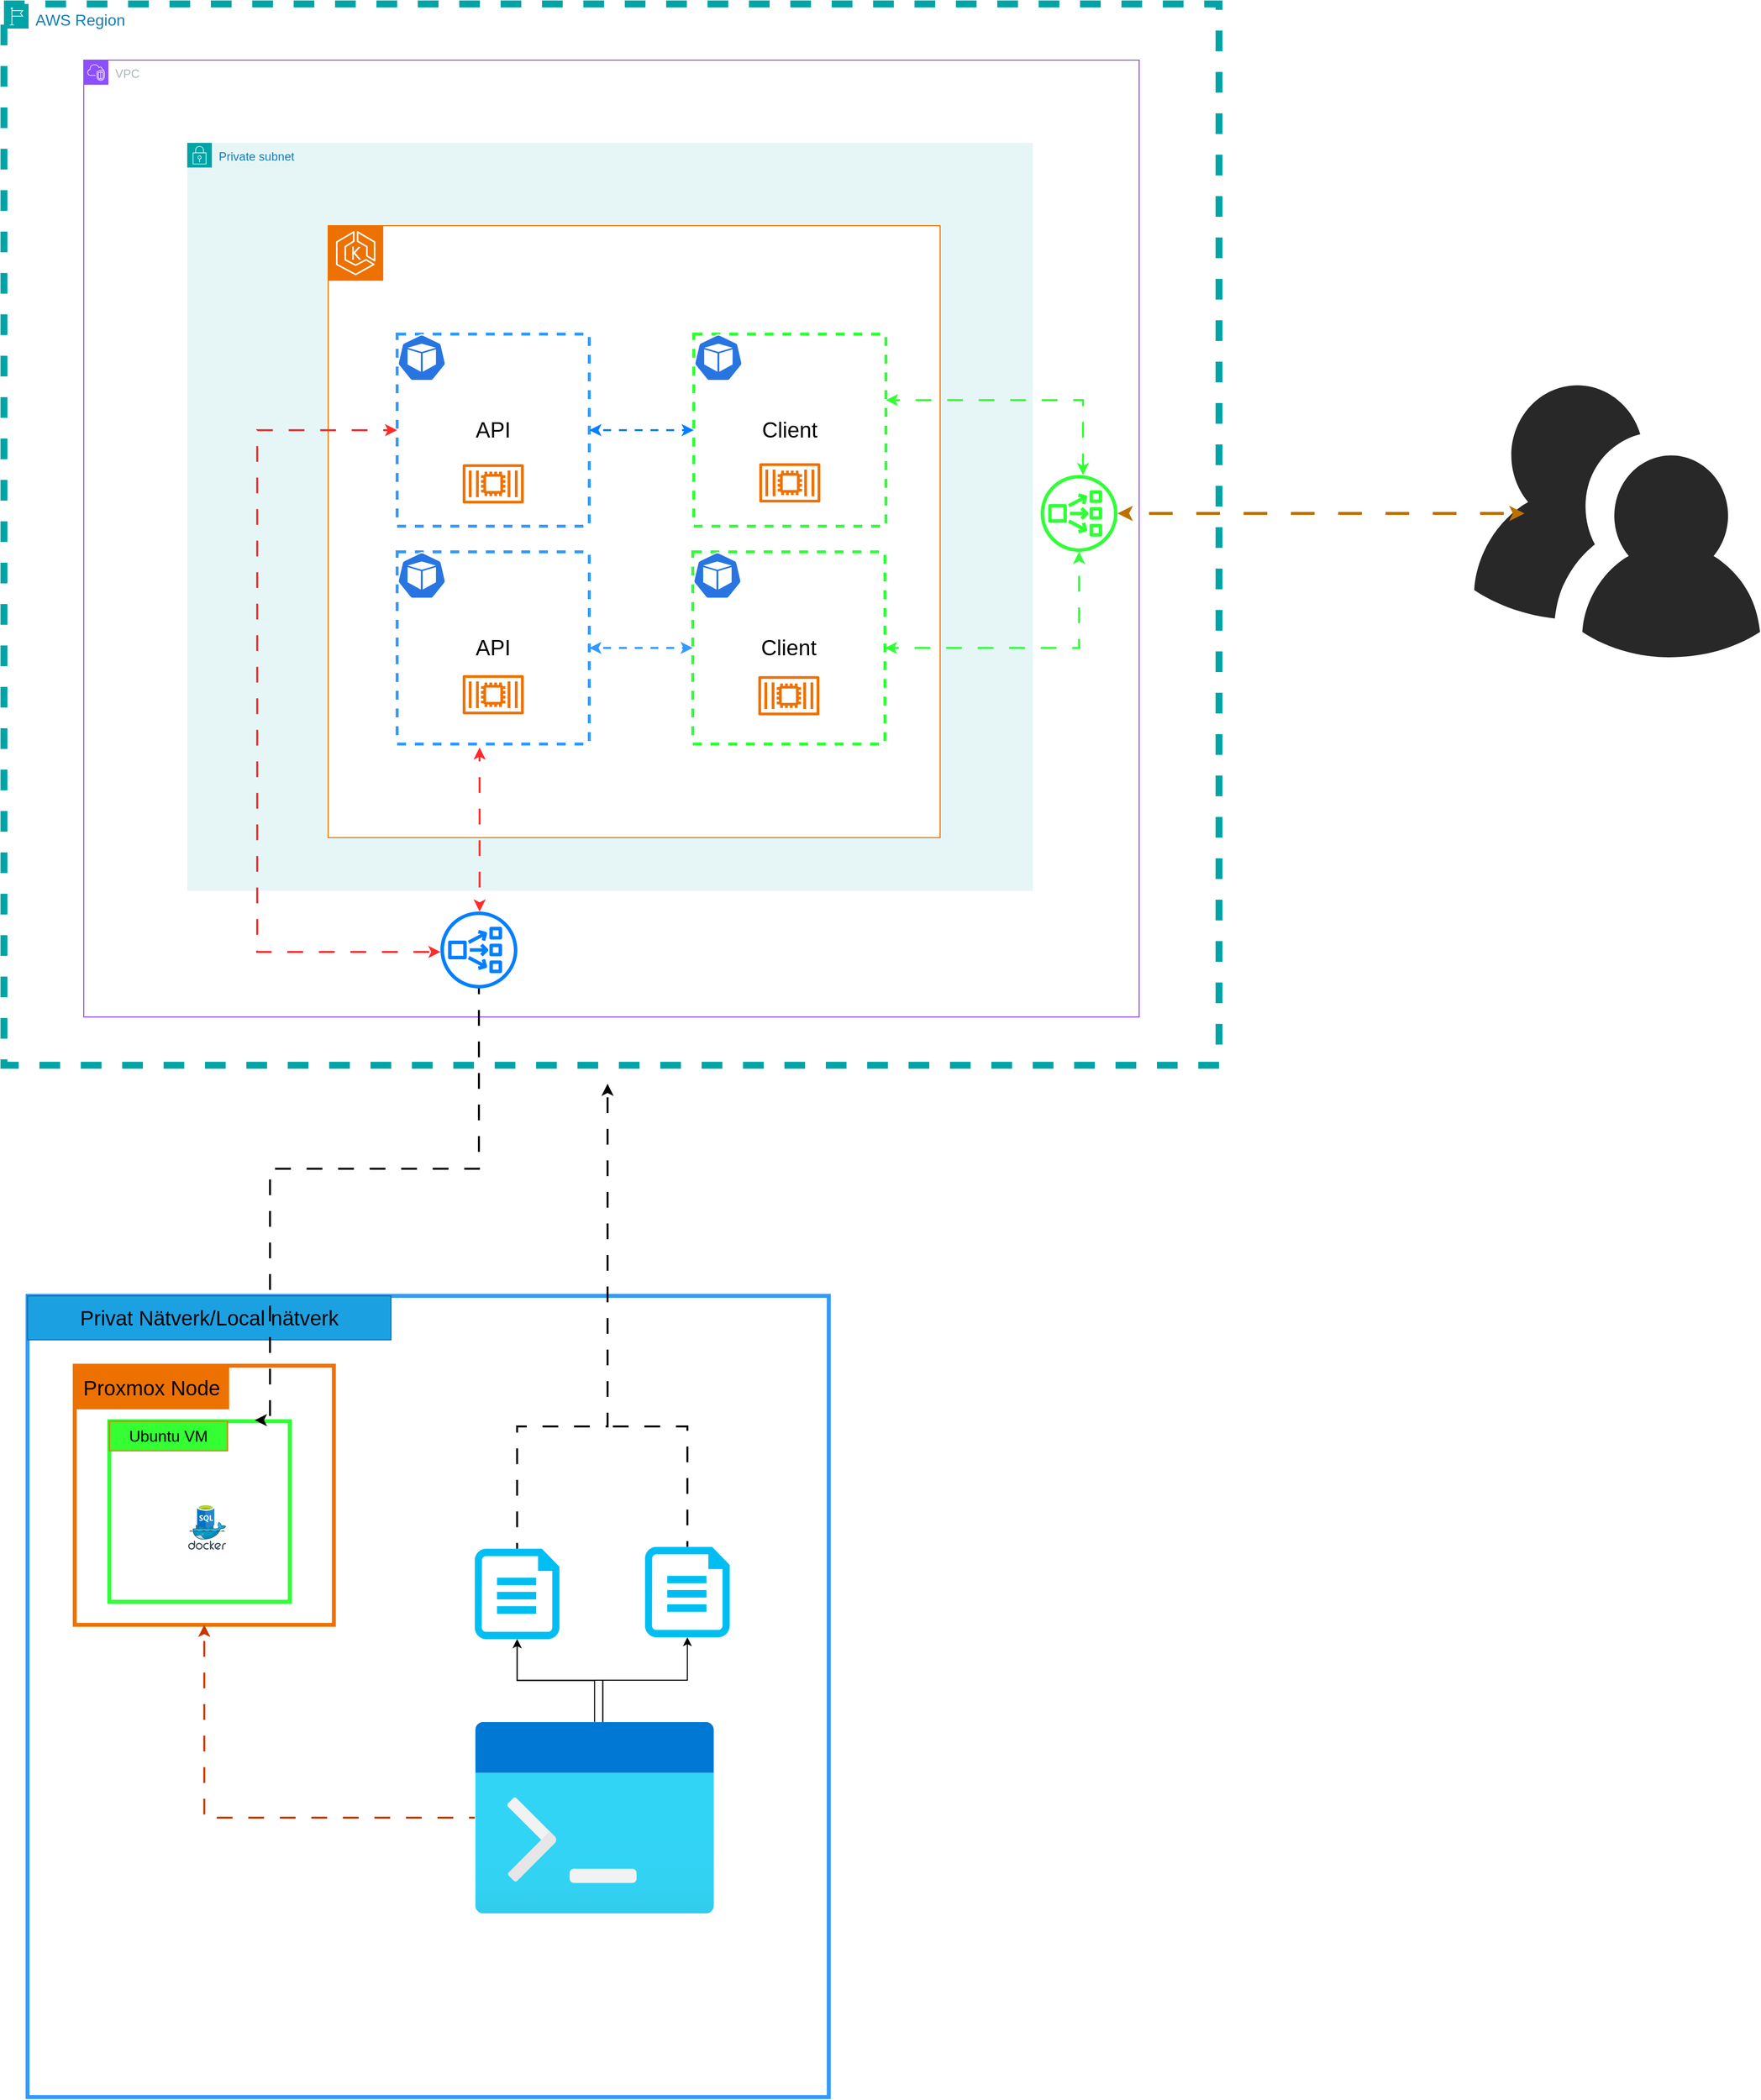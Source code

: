 <mxfile version="25.0.3">
  <diagram name="Page-1" id="o3ooT7rV2d0h0Me1zqcX">
    <mxGraphModel dx="3980" dy="2143" grid="0" gridSize="10" guides="1" tooltips="1" connect="1" arrows="1" fold="1" page="0" pageScale="1" pageWidth="850" pageHeight="1100" math="0" shadow="0">
      <root>
        <mxCell id="0" />
        <mxCell id="1" parent="0" />
        <mxCell id="SDJlorOhS6qWwm5NHoUa-18" value="&lt;font style=&quot;font-size: 16px;&quot;&gt;AWS Region&lt;/font&gt;" style="points=[[0,0],[0.25,0],[0.5,0],[0.75,0],[1,0],[1,0.25],[1,0.5],[1,0.75],[1,1],[0.75,1],[0.5,1],[0.25,1],[0,1],[0,0.75],[0,0.5],[0,0.25]];outlineConnect=0;gradientColor=none;html=1;whiteSpace=wrap;fontSize=12;fontStyle=0;container=1;pointerEvents=0;collapsible=0;recursiveResize=0;shape=mxgraph.aws4.group;grIcon=mxgraph.aws4.group_region;strokeColor=#00A4A6;fillColor=default;verticalAlign=top;align=left;spacingLeft=30;fontColor=#147EBA;strokeWidth=7;dashed=1;" parent="1" vertex="1">
          <mxGeometry x="-10" y="228" width="1233" height="1077" as="geometry" />
        </mxCell>
        <mxCell id="SDJlorOhS6qWwm5NHoUa-13" value="Private subnet" style="points=[[0,0],[0.25,0],[0.5,0],[0.75,0],[1,0],[1,0.25],[1,0.5],[1,0.75],[1,1],[0.75,1],[0.5,1],[0.25,1],[0,1],[0,0.75],[0,0.5],[0,0.25]];outlineConnect=0;gradientColor=none;html=1;whiteSpace=wrap;fontSize=12;fontStyle=0;container=1;pointerEvents=0;collapsible=0;recursiveResize=0;shape=mxgraph.aws4.group;grIcon=mxgraph.aws4.group_security_group;grStroke=0;strokeColor=#00A4A6;fillColor=#E6F6F7;verticalAlign=top;align=left;spacingLeft=30;fontColor=#147EBA;dashed=0;" parent="SDJlorOhS6qWwm5NHoUa-18" vertex="1">
          <mxGeometry x="186" y="141" width="858" height="759" as="geometry" />
        </mxCell>
        <mxCell id="SDJlorOhS6qWwm5NHoUa-21" value="" style="group;movable=1;resizable=1;rotatable=1;deletable=1;editable=1;locked=0;connectable=1;fillColor=#000000;" parent="SDJlorOhS6qWwm5NHoUa-13" vertex="1" connectable="0">
          <mxGeometry x="143" y="84" width="621" height="621" as="geometry" />
        </mxCell>
        <mxCell id="SDJlorOhS6qWwm5NHoUa-19" value="" style="whiteSpace=wrap;html=1;aspect=fixed;strokeColor=#ED7100;container=0;movable=1;resizable=1;rotatable=1;deletable=1;editable=1;locked=0;connectable=1;align=left;" parent="SDJlorOhS6qWwm5NHoUa-21" vertex="1">
          <mxGeometry width="621" height="621" as="geometry" />
        </mxCell>
        <mxCell id="SDJlorOhS6qWwm5NHoUa-5" value="" style="sketch=0;points=[[0,0,0],[0.25,0,0],[0.5,0,0],[0.75,0,0],[1,0,0],[0,1,0],[0.25,1,0],[0.5,1,0],[0.75,1,0],[1,1,0],[0,0.25,0],[0,0.5,0],[0,0.75,0],[1,0.25,0],[1,0.5,0],[1,0.75,0]];outlineConnect=0;fontColor=#232F3E;fillColor=#ED7100;strokeColor=#ffffff;dashed=0;verticalLabelPosition=bottom;verticalAlign=top;align=center;html=1;fontSize=12;fontStyle=0;aspect=fixed;shape=mxgraph.aws4.resourceIcon;resIcon=mxgraph.aws4.eks;container=0;movable=1;resizable=1;rotatable=1;deletable=1;editable=1;locked=0;connectable=1;" parent="SDJlorOhS6qWwm5NHoUa-21" vertex="1">
          <mxGeometry width="55.884" height="55.884" as="geometry" />
        </mxCell>
        <mxCell id="dqr3UYbYcaVmSowWFeGg-7" value="" style="group" vertex="1" connectable="0" parent="SDJlorOhS6qWwm5NHoUa-21">
          <mxGeometry x="70" y="110" width="195" height="195" as="geometry" />
        </mxCell>
        <mxCell id="dqr3UYbYcaVmSowWFeGg-1" value="&lt;font style=&quot;font-size: 22px;&quot;&gt;API&lt;/font&gt;" style="whiteSpace=wrap;html=1;aspect=fixed;fillColor=#FFFFFF;strokeColor=#3399FF;dashed=1;strokeWidth=3;" vertex="1" parent="dqr3UYbYcaVmSowWFeGg-7">
          <mxGeometry width="195" height="195" as="geometry" />
        </mxCell>
        <mxCell id="dqr3UYbYcaVmSowWFeGg-6" value="" style="aspect=fixed;sketch=0;html=1;dashed=0;whitespace=wrap;verticalLabelPosition=bottom;verticalAlign=top;fillColor=#2875E2;strokeColor=#ffffff;points=[[0.005,0.63,0],[0.1,0.2,0],[0.9,0.2,0],[0.5,0,0],[0.995,0.63,0],[0.72,0.99,0],[0.5,1,0],[0.28,0.99,0]];shape=mxgraph.kubernetes.icon2;prIcon=pod" vertex="1" parent="dqr3UYbYcaVmSowWFeGg-7">
          <mxGeometry width="50" height="48" as="geometry" />
        </mxCell>
        <mxCell id="dqr3UYbYcaVmSowWFeGg-54" value="" style="sketch=0;outlineConnect=0;fontColor=#232F3E;gradientColor=none;fillColor=#ED7100;strokeColor=none;dashed=0;verticalLabelPosition=bottom;verticalAlign=top;align=center;html=1;fontSize=12;fontStyle=0;aspect=fixed;pointerEvents=1;shape=mxgraph.aws4.container_2;" vertex="1" parent="dqr3UYbYcaVmSowWFeGg-7">
          <mxGeometry x="66.53" y="132" width="61.94" height="40" as="geometry" />
        </mxCell>
        <mxCell id="dqr3UYbYcaVmSowWFeGg-16" value="" style="group" vertex="1" connectable="0" parent="SDJlorOhS6qWwm5NHoUa-21">
          <mxGeometry x="70" y="331" width="195" height="195" as="geometry" />
        </mxCell>
        <mxCell id="dqr3UYbYcaVmSowWFeGg-17" value="&lt;font style=&quot;font-size: 22px;&quot;&gt;API&lt;/font&gt;" style="whiteSpace=wrap;html=1;aspect=fixed;fillColor=#FFFFFF;strokeColor=#3399FF;dashed=1;strokeWidth=3;" vertex="1" parent="dqr3UYbYcaVmSowWFeGg-16">
          <mxGeometry width="195" height="195" as="geometry" />
        </mxCell>
        <mxCell id="dqr3UYbYcaVmSowWFeGg-18" value="" style="aspect=fixed;sketch=0;html=1;dashed=0;whitespace=wrap;verticalLabelPosition=bottom;verticalAlign=top;fillColor=#2875E2;strokeColor=#ffffff;points=[[0.005,0.63,0],[0.1,0.2,0],[0.9,0.2,0],[0.5,0,0],[0.995,0.63,0],[0.72,0.99,0],[0.5,1,0],[0.28,0.99,0]];shape=mxgraph.kubernetes.icon2;prIcon=pod" vertex="1" parent="dqr3UYbYcaVmSowWFeGg-16">
          <mxGeometry width="50" height="48" as="geometry" />
        </mxCell>
        <mxCell id="dqr3UYbYcaVmSowWFeGg-50" value="" style="sketch=0;outlineConnect=0;fontColor=#232F3E;gradientColor=none;fillColor=#ED7100;strokeColor=none;dashed=0;verticalLabelPosition=bottom;verticalAlign=top;align=center;html=1;fontSize=12;fontStyle=0;aspect=fixed;pointerEvents=1;shape=mxgraph.aws4.container_2;" vertex="1" parent="dqr3UYbYcaVmSowWFeGg-16">
          <mxGeometry x="66.53" y="125" width="61.94" height="40" as="geometry" />
        </mxCell>
        <mxCell id="dqr3UYbYcaVmSowWFeGg-20" value="" style="group" vertex="1" connectable="0" parent="SDJlorOhS6qWwm5NHoUa-21">
          <mxGeometry x="371" y="110" width="195" height="195" as="geometry" />
        </mxCell>
        <mxCell id="dqr3UYbYcaVmSowWFeGg-3" value="&lt;font style=&quot;font-size: 22px;&quot;&gt;Client&lt;/font&gt;" style="whiteSpace=wrap;html=1;aspect=fixed;fillColor=#FFFFFF;strokeColor=#30FF37;dashed=1;strokeWidth=3;" vertex="1" parent="dqr3UYbYcaVmSowWFeGg-20">
          <mxGeometry width="195" height="195" as="geometry" />
        </mxCell>
        <mxCell id="dqr3UYbYcaVmSowWFeGg-19" value="" style="aspect=fixed;sketch=0;html=1;dashed=0;whitespace=wrap;verticalLabelPosition=bottom;verticalAlign=top;fillColor=#2875E2;strokeColor=#ffffff;points=[[0.005,0.63,0],[0.1,0.2,0],[0.9,0.2,0],[0.5,0,0],[0.995,0.63,0],[0.72,0.99,0],[0.5,1,0],[0.28,0.99,0]];shape=mxgraph.kubernetes.icon2;prIcon=pod" vertex="1" parent="dqr3UYbYcaVmSowWFeGg-20">
          <mxGeometry width="50" height="48" as="geometry" />
        </mxCell>
        <mxCell id="dqr3UYbYcaVmSowWFeGg-55" value="" style="sketch=0;outlineConnect=0;fontColor=#232F3E;gradientColor=none;fillColor=#ED7100;strokeColor=none;dashed=0;verticalLabelPosition=bottom;verticalAlign=top;align=center;html=1;fontSize=12;fontStyle=0;aspect=fixed;pointerEvents=1;shape=mxgraph.aws4.container_2;" vertex="1" parent="dqr3UYbYcaVmSowWFeGg-20">
          <mxGeometry x="66.53" y="131" width="61.94" height="40" as="geometry" />
        </mxCell>
        <mxCell id="dqr3UYbYcaVmSowWFeGg-21" value="" style="group" vertex="1" connectable="0" parent="SDJlorOhS6qWwm5NHoUa-21">
          <mxGeometry x="370" y="331" width="195" height="195" as="geometry" />
        </mxCell>
        <mxCell id="dqr3UYbYcaVmSowWFeGg-22" value="&lt;font style=&quot;font-size: 22px;&quot;&gt;Client&lt;/font&gt;" style="whiteSpace=wrap;html=1;aspect=fixed;fillColor=#FFFFFF;strokeColor=#30FF37;dashed=1;strokeWidth=3;" vertex="1" parent="dqr3UYbYcaVmSowWFeGg-21">
          <mxGeometry width="195" height="195" as="geometry" />
        </mxCell>
        <mxCell id="dqr3UYbYcaVmSowWFeGg-23" value="" style="aspect=fixed;sketch=0;html=1;dashed=0;whitespace=wrap;verticalLabelPosition=bottom;verticalAlign=top;fillColor=#2875E2;strokeColor=#ffffff;points=[[0.005,0.63,0],[0.1,0.2,0],[0.9,0.2,0],[0.5,0,0],[0.995,0.63,0],[0.72,0.99,0],[0.5,1,0],[0.28,0.99,0]];shape=mxgraph.kubernetes.icon2;prIcon=pod" vertex="1" parent="dqr3UYbYcaVmSowWFeGg-21">
          <mxGeometry width="50" height="48" as="geometry" />
        </mxCell>
        <mxCell id="dqr3UYbYcaVmSowWFeGg-56" value="" style="sketch=0;outlineConnect=0;fontColor=#232F3E;gradientColor=none;fillColor=#ED7100;strokeColor=none;dashed=0;verticalLabelPosition=bottom;verticalAlign=top;align=center;html=1;fontSize=12;fontStyle=0;aspect=fixed;pointerEvents=1;shape=mxgraph.aws4.container_2;" vertex="1" parent="dqr3UYbYcaVmSowWFeGg-21">
          <mxGeometry x="66.53" y="126" width="61.94" height="40" as="geometry" />
        </mxCell>
        <mxCell id="dqr3UYbYcaVmSowWFeGg-57" value="" style="edgeStyle=orthogonalEdgeStyle;rounded=0;orthogonalLoop=1;jettySize=auto;html=1;flowAnimation=1;entryX=0;entryY=0.5;entryDx=0;entryDy=0;strokeWidth=2;endArrow=classic;endFill=1;sourcePerimeterSpacing=0;startArrow=classic;startFill=1;strokeColor=#007FFF;" edge="1" parent="SDJlorOhS6qWwm5NHoUa-21" source="dqr3UYbYcaVmSowWFeGg-1" target="dqr3UYbYcaVmSowWFeGg-3">
          <mxGeometry relative="1" as="geometry" />
        </mxCell>
        <mxCell id="dqr3UYbYcaVmSowWFeGg-58" value="" style="edgeStyle=orthogonalEdgeStyle;rounded=0;orthogonalLoop=1;jettySize=auto;html=1;flowAnimation=1;strokeWidth=2;endArrow=classic;endFill=1;startArrow=classic;startFill=1;strokeColor=#3399FF;" edge="1" parent="SDJlorOhS6qWwm5NHoUa-21" source="dqr3UYbYcaVmSowWFeGg-17" target="dqr3UYbYcaVmSowWFeGg-22">
          <mxGeometry relative="1" as="geometry" />
        </mxCell>
        <mxCell id="SDJlorOhS6qWwm5NHoUa-14" value="VPC" style="points=[[0,0],[0.25,0],[0.5,0],[0.75,0],[1,0],[1,0.25],[1,0.5],[1,0.75],[1,1],[0.75,1],[0.5,1],[0.25,1],[0,1],[0,0.75],[0,0.5],[0,0.25]];outlineConnect=0;gradientColor=none;html=1;whiteSpace=wrap;fontSize=12;fontStyle=0;container=1;pointerEvents=0;collapsible=0;recursiveResize=0;shape=mxgraph.aws4.group;grIcon=mxgraph.aws4.group_vpc2;strokeColor=#8C4FFF;fillColor=none;verticalAlign=top;align=left;spacingLeft=30;fontColor=#AAB7B8;dashed=0;" parent="SDJlorOhS6qWwm5NHoUa-18" vertex="1">
          <mxGeometry x="81" y="57" width="1071" height="971" as="geometry" />
        </mxCell>
        <mxCell id="dqr3UYbYcaVmSowWFeGg-79" value="" style="sketch=0;outlineConnect=0;fontColor=#232F3E;gradientColor=none;fillColor=#007FFF;strokeColor=none;dashed=0;verticalLabelPosition=bottom;verticalAlign=top;align=center;html=1;fontSize=12;fontStyle=0;aspect=fixed;pointerEvents=1;shape=mxgraph.aws4.network_load_balancer;" vertex="1" parent="SDJlorOhS6qWwm5NHoUa-14">
          <mxGeometry x="362" y="864" width="78" height="78" as="geometry" />
        </mxCell>
        <mxCell id="dqr3UYbYcaVmSowWFeGg-85" value="" style="sketch=0;outlineConnect=0;fontColor=#232F3E;gradientColor=none;fillColor=#30FF37;strokeColor=none;dashed=0;verticalLabelPosition=bottom;verticalAlign=top;align=center;html=1;fontSize=12;fontStyle=0;aspect=fixed;pointerEvents=1;shape=mxgraph.aws4.network_load_balancer;" vertex="1" parent="SDJlorOhS6qWwm5NHoUa-14">
          <mxGeometry x="971" y="421" width="78" height="78" as="geometry" />
        </mxCell>
        <mxCell id="dqr3UYbYcaVmSowWFeGg-81" style="edgeStyle=orthogonalEdgeStyle;rounded=0;orthogonalLoop=1;jettySize=auto;html=1;exitX=0.429;exitY=1.018;exitDx=0;exitDy=0;exitPerimeter=0;dashed=1;dashPattern=8 8;strokeWidth=2;flowAnimation=1;startArrow=classic;startFill=1;strokeColor=#ff2c2c;" edge="1" parent="SDJlorOhS6qWwm5NHoUa-18" source="dqr3UYbYcaVmSowWFeGg-17" target="dqr3UYbYcaVmSowWFeGg-79">
          <mxGeometry relative="1" as="geometry">
            <Array as="points">
              <mxPoint x="483" y="879" />
              <mxPoint x="483" y="879" />
            </Array>
          </mxGeometry>
        </mxCell>
        <mxCell id="dqr3UYbYcaVmSowWFeGg-82" style="edgeStyle=orthogonalEdgeStyle;rounded=0;orthogonalLoop=1;jettySize=auto;html=1;dashed=1;dashPattern=8 8;strokeWidth=2;flowAnimation=1;startArrow=classic;startFill=1;strokeColor=#ff2c2c;" edge="1" parent="SDJlorOhS6qWwm5NHoUa-18" source="dqr3UYbYcaVmSowWFeGg-1" target="dqr3UYbYcaVmSowWFeGg-79">
          <mxGeometry relative="1" as="geometry">
            <Array as="points">
              <mxPoint x="257" y="432" />
              <mxPoint x="257" y="962" />
            </Array>
          </mxGeometry>
        </mxCell>
        <mxCell id="dqr3UYbYcaVmSowWFeGg-86" style="edgeStyle=orthogonalEdgeStyle;rounded=0;orthogonalLoop=1;jettySize=auto;html=1;flowAnimation=1;dashed=1;dashPattern=8 8;strokeWidth=2;startArrow=classic;startFill=1;strokeColor=#33FF33;" edge="1" parent="SDJlorOhS6qWwm5NHoUa-18" source="dqr3UYbYcaVmSowWFeGg-3" target="dqr3UYbYcaVmSowWFeGg-85">
          <mxGeometry relative="1" as="geometry">
            <Array as="points">
              <mxPoint x="1095" y="402" />
            </Array>
          </mxGeometry>
        </mxCell>
        <mxCell id="dqr3UYbYcaVmSowWFeGg-87" style="edgeStyle=orthogonalEdgeStyle;rounded=0;orthogonalLoop=1;jettySize=auto;html=1;flowAnimation=1;dashed=1;dashPattern=8 8;strokeWidth=2;startArrow=classic;startFill=1;strokeColor=#30FF37;" edge="1" parent="SDJlorOhS6qWwm5NHoUa-18" source="dqr3UYbYcaVmSowWFeGg-22" target="dqr3UYbYcaVmSowWFeGg-85">
          <mxGeometry relative="1" as="geometry">
            <Array as="points">
              <mxPoint x="1091" y="653" />
            </Array>
          </mxGeometry>
        </mxCell>
        <mxCell id="dqr3UYbYcaVmSowWFeGg-73" value="" style="group" vertex="1" connectable="0" parent="1">
          <mxGeometry x="14" y="1539" width="815" height="813" as="geometry" />
        </mxCell>
        <mxCell id="dqr3UYbYcaVmSowWFeGg-59" value="&lt;blockquote style=&quot;margin: 0 0 0 40px; border: none; padding: 0px;&quot;&gt;&lt;blockquote style=&quot;margin: 0 0 0 40px; border: none; padding: 0px;&quot;&gt;&lt;blockquote style=&quot;margin: 0 0 0 40px; border: none; padding: 0px;&quot;&gt;&lt;br&gt;&lt;/blockquote&gt;&lt;/blockquote&gt;&lt;/blockquote&gt;" style="whiteSpace=wrap;html=1;aspect=fixed;strokeWidth=4;align=left;verticalAlign=top;spacingRight=0;strokeColor=#3399FF;" vertex="1" parent="dqr3UYbYcaVmSowWFeGg-73">
          <mxGeometry width="813" height="813" as="geometry" />
        </mxCell>
        <mxCell id="dqr3UYbYcaVmSowWFeGg-65" value="&lt;font color=&quot;#000000&quot; style=&quot;font-size: 21px;&quot;&gt;Privat Nätverk/Local nätverk&lt;/font&gt;" style="rounded=0;whiteSpace=wrap;html=1;fillColor=#1ba1e2;fontColor=#ffffff;strokeColor=#006EAF;" vertex="1" parent="dqr3UYbYcaVmSowWFeGg-73">
          <mxGeometry width="368.767" height="44.613" as="geometry" />
        </mxCell>
        <mxCell id="dqr3UYbYcaVmSowWFeGg-74" value="" style="group" vertex="1" connectable="0" parent="dqr3UYbYcaVmSowWFeGg-73">
          <mxGeometry x="47.83" y="70.858" width="664.646" height="433.831" as="geometry" />
        </mxCell>
        <mxCell id="dqr3UYbYcaVmSowWFeGg-70" value="&lt;blockquote style=&quot;margin: 0 0 0 40px; border: none; padding: 0px;&quot;&gt;&lt;blockquote style=&quot;margin: 0 0 0 40px; border: none; padding: 0px;&quot;&gt;&lt;blockquote style=&quot;margin: 0 0 0 40px; border: none; padding: 0px;&quot;&gt;&lt;br&gt;&lt;/blockquote&gt;&lt;/blockquote&gt;&lt;/blockquote&gt;" style="whiteSpace=wrap;html=1;aspect=fixed;strokeWidth=4;align=left;verticalAlign=top;spacingRight=0;strokeColor=#ED7100;container=0;" vertex="1" parent="dqr3UYbYcaVmSowWFeGg-74">
          <mxGeometry width="262.971" height="262.971" as="geometry" />
        </mxCell>
        <mxCell id="dqr3UYbYcaVmSowWFeGg-71" value="&lt;font color=&quot;#000000&quot; style=&quot;font-size: 21px;&quot;&gt;Proxmox Node&lt;/font&gt;" style="rounded=0;whiteSpace=wrap;html=1;fillColor=#ED7100;fontColor=#ffffff;strokeColor=#ED7100;container=0;" vertex="1" parent="dqr3UYbYcaVmSowWFeGg-74">
          <mxGeometry width="156.168" height="43.787" as="geometry" />
        </mxCell>
        <mxCell id="dqr3UYbYcaVmSowWFeGg-75" value="" style="group" vertex="1" connectable="0" parent="dqr3UYbYcaVmSowWFeGg-74">
          <mxGeometry x="35.099" y="56.362" width="206.961" height="190.814" as="geometry" />
        </mxCell>
        <mxCell id="dqr3UYbYcaVmSowWFeGg-76" value="&lt;blockquote style=&quot;margin: 0 0 0 40px; border: none; padding: 0px;&quot;&gt;&lt;blockquote style=&quot;margin: 0 0 0 40px; border: none; padding: 0px;&quot;&gt;&lt;blockquote style=&quot;margin: 0 0 0 40px; border: none; padding: 0px;&quot;&gt;&lt;br&gt;&lt;/blockquote&gt;&lt;/blockquote&gt;&lt;/blockquote&gt;" style="whiteSpace=wrap;html=1;aspect=fixed;strokeWidth=4;align=left;verticalAlign=top;spacingRight=0;strokeColor=#30FF37;container=0;" vertex="1" parent="dqr3UYbYcaVmSowWFeGg-75">
          <mxGeometry width="183.163" height="183.163" as="geometry" />
        </mxCell>
        <mxCell id="dqr3UYbYcaVmSowWFeGg-77" value="&lt;font color=&quot;#000000&quot; style=&quot;font-size: 16px;&quot;&gt;Ubuntu VM&lt;/font&gt;" style="rounded=0;whiteSpace=wrap;html=1;fillColor=#33FF33;fontColor=#ffffff;strokeColor=#ED7100;container=0;fillStyle=solid;gradientColor=none;" vertex="1" parent="dqr3UYbYcaVmSowWFeGg-75">
          <mxGeometry width="120.054" height="30.075" as="geometry" />
        </mxCell>
        <mxCell id="dqr3UYbYcaVmSowWFeGg-91" value="" style="group" vertex="1" connectable="0" parent="dqr3UYbYcaVmSowWFeGg-75">
          <mxGeometry x="80.036" y="79.895" width="60.515" height="65.779" as="geometry" />
        </mxCell>
        <mxCell id="dqr3UYbYcaVmSowWFeGg-60" value="" style="image;sketch=0;aspect=fixed;html=1;points=[];align=center;fontSize=12;image=img/lib/mscae/Docker.svg;" vertex="1" parent="dqr3UYbYcaVmSowWFeGg-91">
          <mxGeometry y="18.814" width="38.459" height="31.537" as="geometry" />
        </mxCell>
        <mxCell id="dqr3UYbYcaVmSowWFeGg-62" value="" style="image;sketch=0;aspect=fixed;html=1;points=[];align=center;fontSize=12;image=img/lib/mscae/SQL_Database_generic.svg;" vertex="1" parent="dqr3UYbYcaVmSowWFeGg-91">
          <mxGeometry x="8.943" y="4.628" width="17.683" height="23.266" as="geometry" />
        </mxCell>
        <mxCell id="dqr3UYbYcaVmSowWFeGg-111" style="edgeStyle=orthogonalEdgeStyle;rounded=0;orthogonalLoop=1;jettySize=auto;html=1;dashed=1;strokeWidth=2;flowAnimation=1;dashPattern=8 8;" edge="1" parent="dqr3UYbYcaVmSowWFeGg-73" source="dqr3UYbYcaVmSowWFeGg-106">
          <mxGeometry relative="1" as="geometry">
            <mxPoint x="588.557" y="-215.221" as="targetPoint" />
            <Array as="points">
              <mxPoint x="496.808" y="132.516" />
              <mxPoint x="588.557" y="132.516" />
              <mxPoint x="588.557" y="-211.462" />
            </Array>
          </mxGeometry>
        </mxCell>
        <mxCell id="dqr3UYbYcaVmSowWFeGg-106" value="" style="verticalLabelPosition=bottom;html=1;verticalAlign=top;align=center;strokeColor=none;fillColor=#00BEF2;shape=mxgraph.azure.cloud_services_configuration_file;pointerEvents=1;" vertex="1" parent="dqr3UYbYcaVmSowWFeGg-73">
          <mxGeometry x="453.823" y="256.574" width="85.892" height="91.756" as="geometry" />
        </mxCell>
        <mxCell id="dqr3UYbYcaVmSowWFeGg-108" style="edgeStyle=orthogonalEdgeStyle;rounded=0;orthogonalLoop=1;jettySize=auto;html=1;" edge="1" parent="dqr3UYbYcaVmSowWFeGg-73" source="dqr3UYbYcaVmSowWFeGg-105" target="dqr3UYbYcaVmSowWFeGg-106">
          <mxGeometry relative="1" as="geometry" />
        </mxCell>
        <mxCell id="dqr3UYbYcaVmSowWFeGg-113" style="edgeStyle=orthogonalEdgeStyle;rounded=0;orthogonalLoop=1;jettySize=auto;html=1;dashed=1;dashPattern=8 8;strokeWidth=2;fillColor=#fa6800;strokeColor=#C73500;flowAnimation=1;" edge="1" parent="dqr3UYbYcaVmSowWFeGg-73" source="dqr3UYbYcaVmSowWFeGg-105" target="dqr3UYbYcaVmSowWFeGg-70">
          <mxGeometry relative="1" as="geometry" />
        </mxCell>
        <mxCell id="dqr3UYbYcaVmSowWFeGg-105" value="" style="image;aspect=fixed;html=1;points=[];align=center;fontSize=12;image=img/lib/azure2/general/Dev_Console.svg;" vertex="1" parent="dqr3UYbYcaVmSowWFeGg-73">
          <mxGeometry x="453.823" y="432.323" width="243.09" height="194.472" as="geometry" />
        </mxCell>
        <mxCell id="dqr3UYbYcaVmSowWFeGg-112" style="edgeStyle=orthogonalEdgeStyle;rounded=0;orthogonalLoop=1;jettySize=auto;html=1;endArrow=none;endFill=0;dashed=1;strokeWidth=2;flowAnimation=1;dashPattern=8 8;" edge="1" parent="dqr3UYbYcaVmSowWFeGg-73" source="dqr3UYbYcaVmSowWFeGg-107">
          <mxGeometry relative="1" as="geometry">
            <mxPoint x="588.557" y="131.576" as="targetPoint" />
            <Array as="points">
              <mxPoint x="669.569" y="132.516" />
              <mxPoint x="588.557" y="132.516" />
            </Array>
          </mxGeometry>
        </mxCell>
        <mxCell id="dqr3UYbYcaVmSowWFeGg-107" value="" style="verticalLabelPosition=bottom;html=1;verticalAlign=top;align=center;strokeColor=none;fillColor=#00BEF2;shape=mxgraph.azure.cloud_services_configuration_file;pointerEvents=1;" vertex="1" parent="dqr3UYbYcaVmSowWFeGg-73">
          <mxGeometry x="626.584" y="254.694" width="85.892" height="91.756" as="geometry" />
        </mxCell>
        <mxCell id="dqr3UYbYcaVmSowWFeGg-109" style="edgeStyle=orthogonalEdgeStyle;rounded=0;orthogonalLoop=1;jettySize=auto;html=1;entryX=0.5;entryY=1;entryDx=0;entryDy=0;entryPerimeter=0;" edge="1" parent="dqr3UYbYcaVmSowWFeGg-73" source="dqr3UYbYcaVmSowWFeGg-105" target="dqr3UYbYcaVmSowWFeGg-107">
          <mxGeometry relative="1" as="geometry">
            <Array as="points">
              <mxPoint x="583.677" y="390.03" />
              <mxPoint x="669.569" y="390.03" />
            </Array>
          </mxGeometry>
        </mxCell>
        <mxCell id="dqr3UYbYcaVmSowWFeGg-110" style="edgeStyle=orthogonalEdgeStyle;rounded=0;orthogonalLoop=1;jettySize=auto;html=1;" edge="1" parent="dqr3UYbYcaVmSowWFeGg-73" source="dqr3UYbYcaVmSowWFeGg-105" target="dqr3UYbYcaVmSowWFeGg-106">
          <mxGeometry relative="1" as="geometry">
            <mxPoint x="597.341" y="1878.723" as="sourcePoint" />
            <mxPoint x="510.473" y="1795.078" as="targetPoint" />
            <Array as="points">
              <mxPoint x="583.677" y="390.03" />
              <mxPoint x="496.808" y="390.03" />
            </Array>
          </mxGeometry>
        </mxCell>
        <mxCell id="dqr3UYbYcaVmSowWFeGg-80" style="edgeStyle=orthogonalEdgeStyle;rounded=0;orthogonalLoop=1;jettySize=auto;html=1;entryX=0.806;entryY=-0.006;entryDx=0;entryDy=0;entryPerimeter=0;flowAnimation=1;startArrow=none;startFill=0;dashed=1;strokeWidth=2;dashPattern=8 8;" edge="1" parent="1" source="dqr3UYbYcaVmSowWFeGg-79" target="dqr3UYbYcaVmSowWFeGg-76">
          <mxGeometry relative="1" as="geometry">
            <Array as="points">
              <mxPoint x="472" y="1410" />
              <mxPoint x="260" y="1410" />
            </Array>
          </mxGeometry>
        </mxCell>
        <mxCell id="dqr3UYbYcaVmSowWFeGg-84" value="" style="verticalLabelPosition=bottom;sketch=0;html=1;fillColor=#282828;strokeColor=none;verticalAlign=top;pointerEvents=1;align=center;shape=mxgraph.cisco_safe.people_places_things_icons.icon9;" vertex="1" parent="1">
          <mxGeometry x="1482" y="615" width="290" height="276" as="geometry" />
        </mxCell>
        <mxCell id="dqr3UYbYcaVmSowWFeGg-88" style="edgeStyle=orthogonalEdgeStyle;rounded=0;orthogonalLoop=1;jettySize=auto;html=1;entryX=0.176;entryY=0.471;entryDx=0;entryDy=0;entryPerimeter=0;fillColor=#f0a30a;strokeColor=#BD7000;dashed=1;dashPattern=8 8;strokeWidth=3;startArrow=classic;startFill=1;flowAnimation=1;" edge="1" parent="1" source="dqr3UYbYcaVmSowWFeGg-85" target="dqr3UYbYcaVmSowWFeGg-84">
          <mxGeometry relative="1" as="geometry" />
        </mxCell>
      </root>
    </mxGraphModel>
  </diagram>
</mxfile>
